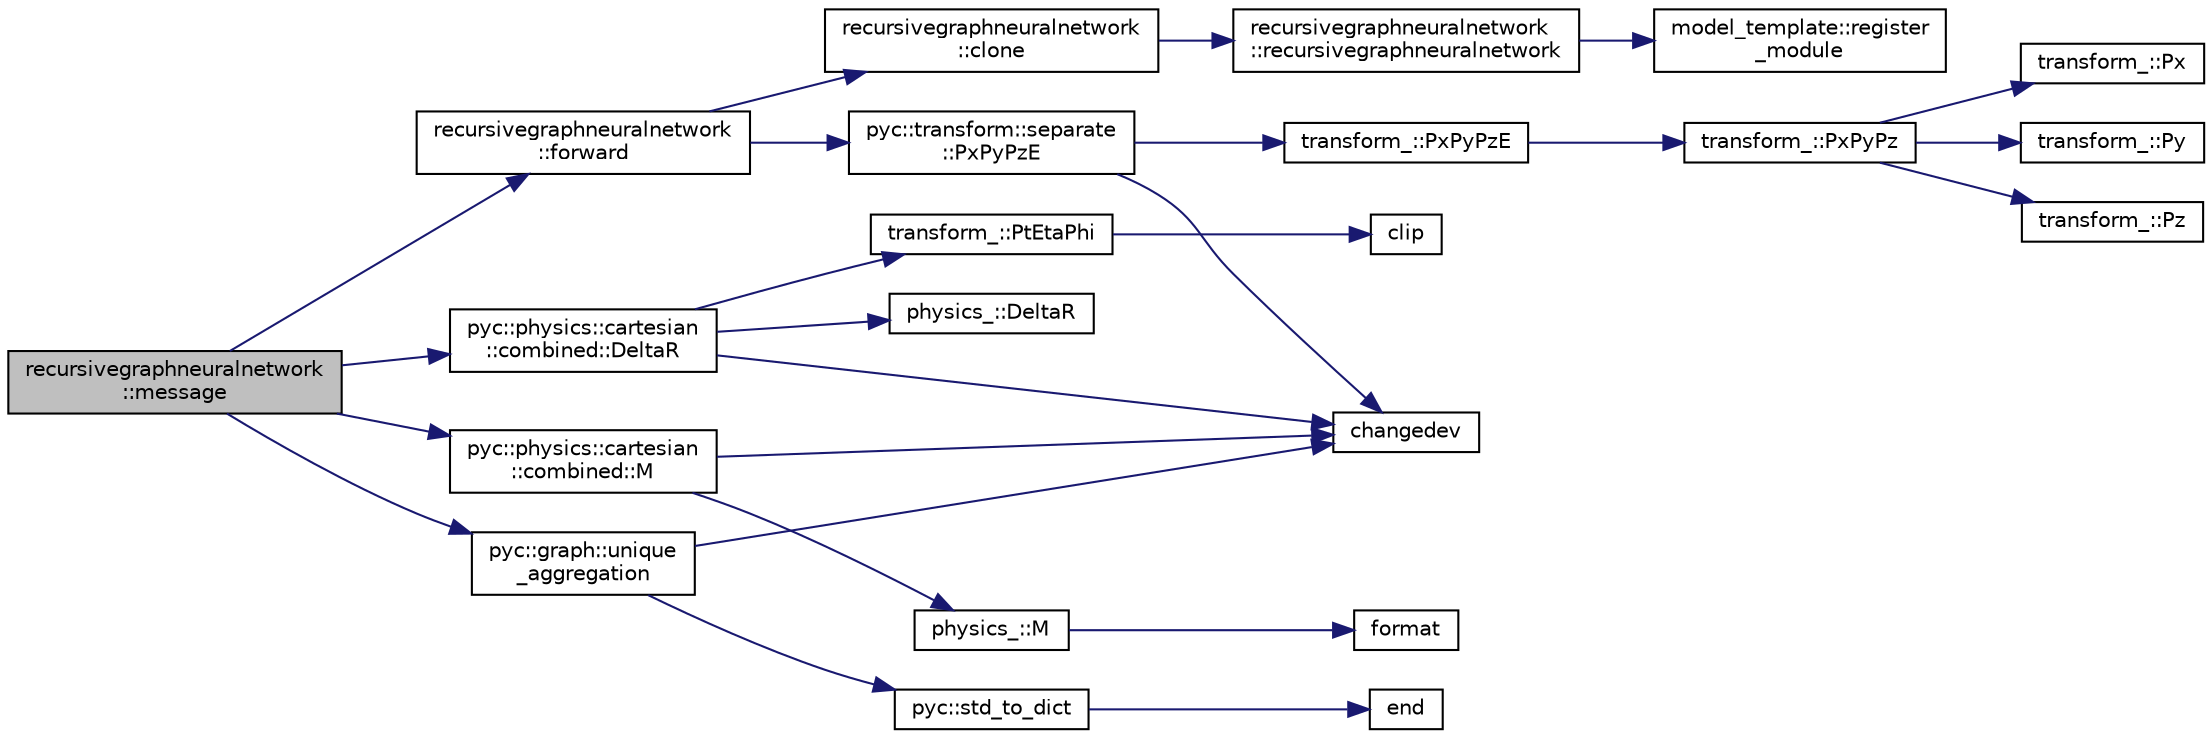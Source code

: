 digraph "recursivegraphneuralnetwork::message"
{
 // INTERACTIVE_SVG=YES
 // LATEX_PDF_SIZE
  edge [fontname="Helvetica",fontsize="10",labelfontname="Helvetica",labelfontsize="10"];
  node [fontname="Helvetica",fontsize="10",shape=record];
  rankdir="LR";
  Node1 [label="recursivegraphneuralnetwork\l::message",height=0.2,width=0.4,color="black", fillcolor="grey75", style="filled", fontcolor="black",tooltip=" "];
  Node1 -> Node2 [color="midnightblue",fontsize="10",style="solid",fontname="Helvetica"];
  Node2 [label="pyc::physics::cartesian\l::combined::DeltaR",height=0.2,width=0.4,color="black", fillcolor="white", style="filled",URL="$namespacepyc_1_1physics_1_1cartesian_1_1combined.html#ada89277d3b7f28e15501e5c943516fe0",tooltip=" "];
  Node2 -> Node3 [color="midnightblue",fontsize="10",style="solid",fontname="Helvetica"];
  Node3 [label="changedev",height=0.2,width=0.4,color="black", fillcolor="white", style="filled",URL="$utils_8h.html#a123aed6d73594e07c6401a7a6c587808",tooltip=" "];
  Node2 -> Node4 [color="midnightblue",fontsize="10",style="solid",fontname="Helvetica"];
  Node4 [label="physics_::DeltaR",height=0.2,width=0.4,color="black", fillcolor="white", style="filled",URL="$namespacephysics__.html#a5f66fa5ca30082509e1284fbcb4b25be",tooltip="Computes the delta R separation between two particles."];
  Node2 -> Node5 [color="midnightblue",fontsize="10",style="solid",fontname="Helvetica"];
  Node5 [label="transform_::PtEtaPhi",height=0.2,width=0.4,color="black", fillcolor="white", style="filled",URL="$namespacetransform__.html#adf008ef1e94217cd7a7dae8c53a127a6",tooltip="Computes the transverse momentum (Pt), pseudorapidity (Eta), and azimuthal angle (Phi) from a momentu..."];
  Node5 -> Node6 [color="midnightblue",fontsize="10",style="solid",fontname="Helvetica"];
  Node6 [label="clip",height=0.2,width=0.4,color="black", fillcolor="white", style="filled",URL="$utils_8h.html#aaec9ca2d20716add3c686abd989934d0",tooltip=" "];
  Node1 -> Node7 [color="midnightblue",fontsize="10",style="solid",fontname="Helvetica"];
  Node7 [label="recursivegraphneuralnetwork\l::forward",height=0.2,width=0.4,color="black", fillcolor="white", style="filled",URL="$classrecursivegraphneuralnetwork.html#a4b09bc8de8d9ecd0b4ff1ffa94deea98",tooltip="Virtual forward pass method for a single graph."];
  Node7 -> Node8 [color="midnightblue",fontsize="10",style="solid",fontname="Helvetica"];
  Node8 [label="recursivegraphneuralnetwork\l::clone",height=0.2,width=0.4,color="black", fillcolor="white", style="filled",URL="$classrecursivegraphneuralnetwork.html#ab814577681dd9fcc979ebe9b8cdfe0f6",tooltip="Creates a clone of the model template."];
  Node8 -> Node9 [color="midnightblue",fontsize="10",style="solid",fontname="Helvetica"];
  Node9 [label="recursivegraphneuralnetwork\l::recursivegraphneuralnetwork",height=0.2,width=0.4,color="black", fillcolor="white", style="filled",URL="$classrecursivegraphneuralnetwork.html#aa3a248bd7e709fbd082389be9a37c57c",tooltip=" "];
  Node9 -> Node10 [color="midnightblue",fontsize="10",style="solid",fontname="Helvetica"];
  Node10 [label="model_template::register\l_module",height=0.2,width=0.4,color="black", fillcolor="white", style="filled",URL="$classmodel__template.html#a456e96f75278fed9c8d6f4dbff885e39",tooltip="Registers a PyTorch sequential module with the model."];
  Node7 -> Node11 [color="midnightblue",fontsize="10",style="solid",fontname="Helvetica"];
  Node11 [label="pyc::transform::separate\l::PxPyPzE",height=0.2,width=0.4,color="black", fillcolor="white", style="filled",URL="$namespacepyc_1_1transform_1_1separate.html#a720f165f6c3acc7c6ed1b33dd2c369bb",tooltip=" "];
  Node11 -> Node3 [color="midnightblue",fontsize="10",style="solid",fontname="Helvetica"];
  Node11 -> Node12 [color="midnightblue",fontsize="10",style="solid",fontname="Helvetica"];
  Node12 [label="transform_::PxPyPzE",height=0.2,width=0.4,color="black", fillcolor="white", style="filled",URL="$namespacetransform__.html#a87dc88421ea78ec3b9c73c86cc5ade19",tooltip="Computes the 4-momentum (Px, Py, Pz, E)."];
  Node12 -> Node13 [color="midnightblue",fontsize="10",style="solid",fontname="Helvetica"];
  Node13 [label="transform_::PxPyPz",height=0.2,width=0.4,color="black", fillcolor="white", style="filled",URL="$namespacetransform__.html#aa38819d479d31edd3f79b4f8e96ef8be",tooltip="Computes the 3-momentum (Px, Py, Pz)."];
  Node13 -> Node14 [color="midnightblue",fontsize="10",style="solid",fontname="Helvetica"];
  Node14 [label="transform_::Px",height=0.2,width=0.4,color="black", fillcolor="white", style="filled",URL="$namespacetransform__.html#a4573dda96168ebbd38a408e64cc3d5ff",tooltip="Computes the x-component of momentum (Px)."];
  Node13 -> Node15 [color="midnightblue",fontsize="10",style="solid",fontname="Helvetica"];
  Node15 [label="transform_::Py",height=0.2,width=0.4,color="black", fillcolor="white", style="filled",URL="$namespacetransform__.html#a51363ab29a6390a86a8ea75573a7a196",tooltip="Computes the y-component of momentum (Py)."];
  Node13 -> Node16 [color="midnightblue",fontsize="10",style="solid",fontname="Helvetica"];
  Node16 [label="transform_::Pz",height=0.2,width=0.4,color="black", fillcolor="white", style="filled",URL="$namespacetransform__.html#a28be39b0041a97b1667ccd1ff301f784",tooltip="Computes the z-component of momentum (Pz)."];
  Node1 -> Node17 [color="midnightblue",fontsize="10",style="solid",fontname="Helvetica"];
  Node17 [label="pyc::physics::cartesian\l::combined::M",height=0.2,width=0.4,color="black", fillcolor="white", style="filled",URL="$namespacepyc_1_1physics_1_1cartesian_1_1combined.html#adc80247c6622f7cb166a81fa45b7b51d",tooltip=" "];
  Node17 -> Node3 [color="midnightblue",fontsize="10",style="solid",fontname="Helvetica"];
  Node17 -> Node18 [color="midnightblue",fontsize="10",style="solid",fontname="Helvetica"];
  Node18 [label="physics_::M",height=0.2,width=0.4,color="black", fillcolor="white", style="filled",URL="$namespacephysics__.html#a64e8e583c57246f52851c0bff4137ebc",tooltip="Computes the invariant mass."];
  Node18 -> Node19 [color="midnightblue",fontsize="10",style="solid",fontname="Helvetica"];
  Node19 [label="format",height=0.2,width=0.4,color="black", fillcolor="white", style="filled",URL="$utils_8h.html#a9c1cdc6384bce6bdc92ca917b3f656bf",tooltip=" "];
  Node1 -> Node20 [color="midnightblue",fontsize="10",style="solid",fontname="Helvetica"];
  Node20 [label="pyc::graph::unique\l_aggregation",height=0.2,width=0.4,color="black", fillcolor="white", style="filled",URL="$namespacepyc_1_1graph.html#a6b142e7f996e314f3c8a971e471d6d95",tooltip=" "];
  Node20 -> Node3 [color="midnightblue",fontsize="10",style="solid",fontname="Helvetica"];
  Node20 -> Node21 [color="midnightblue",fontsize="10",style="solid",fontname="Helvetica"];
  Node21 [label="pyc::std_to_dict",height=0.2,width=0.4,color="black", fillcolor="white", style="filled",URL="$namespacepyc.html#ab174cc51f6efef06bdb0ba47ec3fe3bf",tooltip=" "];
  Node21 -> Node22 [color="midnightblue",fontsize="10",style="solid",fontname="Helvetica"];
  Node22 [label="end",height=0.2,width=0.4,color="black", fillcolor="white", style="filled",URL="$_3name_4_8h.html#a64e9fa75beda50a9e8400ee0d4e61984",tooltip=" "];
}

